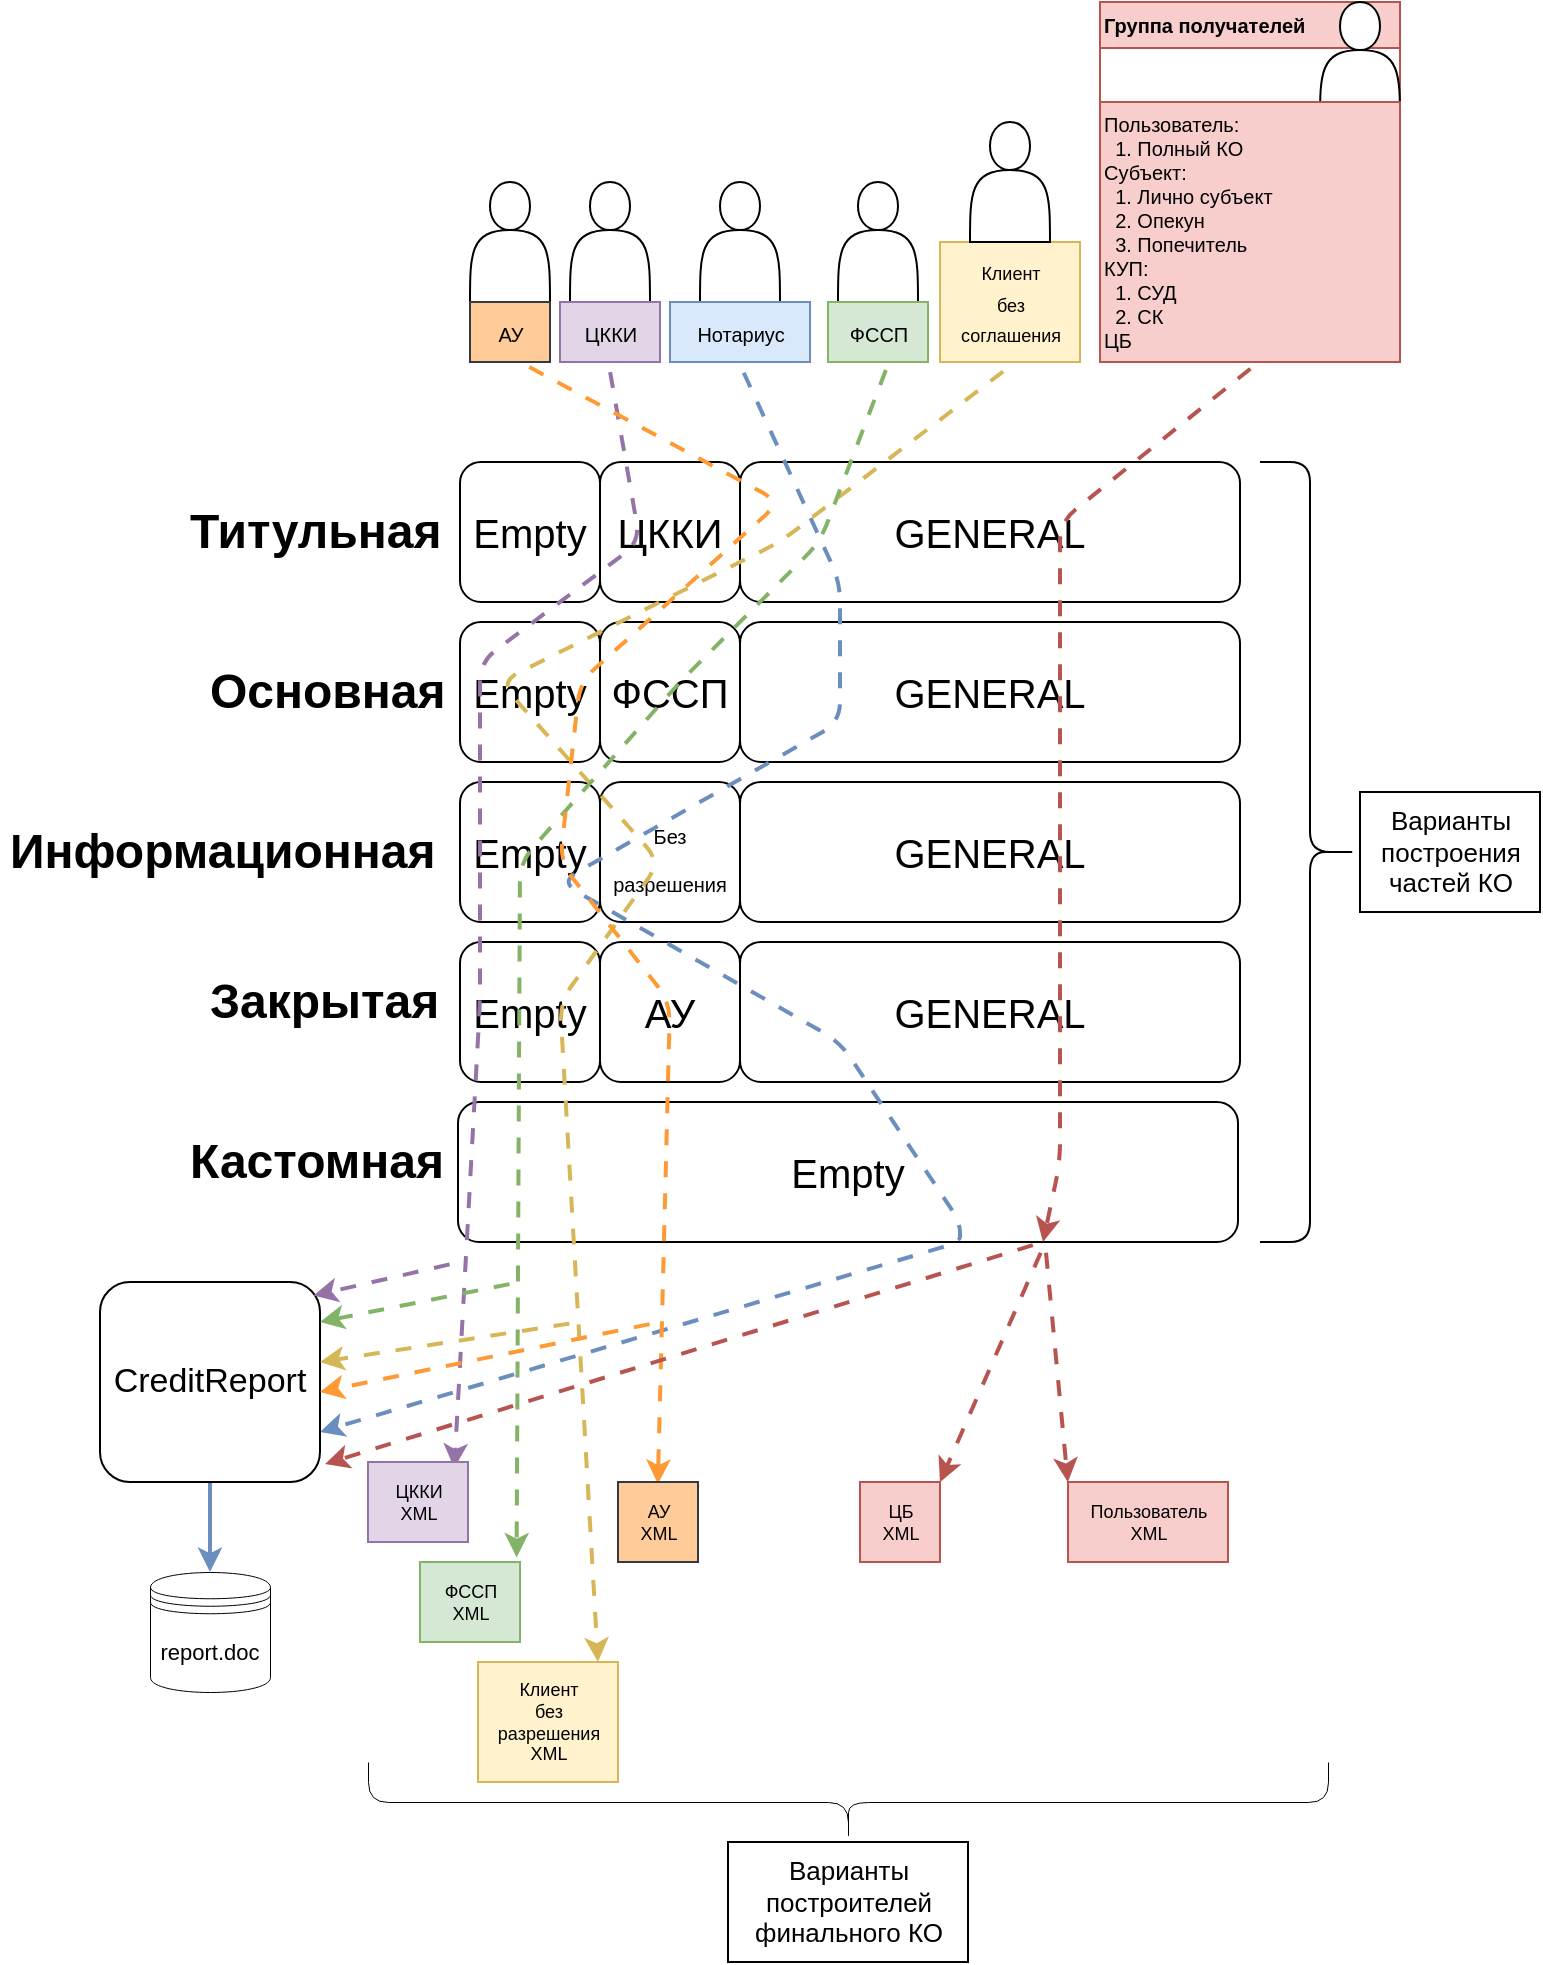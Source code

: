 <mxfile version="20.2.6" type="github">
  <diagram id="HpmNJZ4S2sPcuRV42RLy" name="Page-1">
    <mxGraphModel dx="1422" dy="1913" grid="1" gridSize="10" guides="1" tooltips="1" connect="1" arrows="1" fold="1" page="1" pageScale="1" pageWidth="827" pageHeight="1169" math="0" shadow="0">
      <root>
        <mxCell id="0" />
        <mxCell id="1" parent="0" />
        <mxCell id="U7iWCSA3t5KiNLshfyeG-26" value="&lt;span style=&quot;font-size: 20px;&quot;&gt;Empty&lt;/span&gt;" style="rounded=1;whiteSpace=wrap;html=1;sketch=0;" parent="1" vertex="1">
          <mxGeometry x="229" y="440" width="390" height="70" as="geometry" />
        </mxCell>
        <mxCell id="Vm2ZW-4iMKkyB53sfb6V-6" value="&lt;font style=&quot;font-size: 20px;&quot;&gt;GENERAL&lt;/font&gt;" style="rounded=1;whiteSpace=wrap;html=1;sketch=0;" parent="1" vertex="1">
          <mxGeometry x="370" y="120" width="250" height="70" as="geometry" />
        </mxCell>
        <mxCell id="Vm2ZW-4iMKkyB53sfb6V-8" value="&lt;h1&gt;Титульная&lt;/h1&gt;" style="text;html=1;strokeColor=none;fillColor=none;spacing=5;spacingTop=-20;whiteSpace=wrap;overflow=hidden;rounded=0;sketch=0;" parent="1" vertex="1">
          <mxGeometry x="90" y="135" width="140" height="40" as="geometry" />
        </mxCell>
        <mxCell id="Vm2ZW-4iMKkyB53sfb6V-9" value="&lt;font style=&quot;font-size: 20px;&quot;&gt;GENERAL&lt;/font&gt;" style="rounded=1;whiteSpace=wrap;html=1;sketch=0;" parent="1" vertex="1">
          <mxGeometry x="370" y="200" width="250" height="70" as="geometry" />
        </mxCell>
        <mxCell id="Vm2ZW-4iMKkyB53sfb6V-10" value="ФССП" style="rounded=1;whiteSpace=wrap;html=1;sketch=0;fontSize=20;" parent="1" vertex="1">
          <mxGeometry x="300" y="200" width="70" height="70" as="geometry" />
        </mxCell>
        <mxCell id="Vm2ZW-4iMKkyB53sfb6V-11" value="&lt;h1&gt;Основная&lt;/h1&gt;" style="text;html=1;strokeColor=none;fillColor=none;spacing=5;spacingTop=-20;whiteSpace=wrap;overflow=hidden;rounded=0;sketch=0;" parent="1" vertex="1">
          <mxGeometry x="100" y="215" width="140" height="40" as="geometry" />
        </mxCell>
        <mxCell id="Vm2ZW-4iMKkyB53sfb6V-12" value="Empty" style="rounded=1;whiteSpace=wrap;html=1;sketch=0;fontSize=20;" parent="1" vertex="1">
          <mxGeometry x="230" y="120" width="70" height="70" as="geometry" />
        </mxCell>
        <mxCell id="Vm2ZW-4iMKkyB53sfb6V-13" value="Empty" style="rounded=1;whiteSpace=wrap;html=1;sketch=0;fontSize=20;" parent="1" vertex="1">
          <mxGeometry x="230" y="200" width="70" height="70" as="geometry" />
        </mxCell>
        <mxCell id="Vm2ZW-4iMKkyB53sfb6V-14" value="&lt;font style=&quot;font-size: 20px;&quot;&gt;GENERAL&lt;/font&gt;" style="rounded=1;whiteSpace=wrap;html=1;sketch=0;" parent="1" vertex="1">
          <mxGeometry x="370" y="280" width="250" height="70" as="geometry" />
        </mxCell>
        <mxCell id="Vm2ZW-4iMKkyB53sfb6V-16" value="&lt;h1&gt;Информационная&lt;/h1&gt;" style="text;html=1;strokeColor=none;fillColor=none;spacing=5;spacingTop=-20;whiteSpace=wrap;overflow=hidden;rounded=0;sketch=0;" parent="1" vertex="1">
          <mxGeometry y="295" width="230" height="40" as="geometry" />
        </mxCell>
        <mxCell id="Vm2ZW-4iMKkyB53sfb6V-17" value="Empty" style="rounded=1;whiteSpace=wrap;html=1;sketch=0;fontSize=20;" parent="1" vertex="1">
          <mxGeometry x="230" y="280" width="70" height="70" as="geometry" />
        </mxCell>
        <mxCell id="Vm2ZW-4iMKkyB53sfb6V-21" value="Empty" style="rounded=1;whiteSpace=wrap;html=1;sketch=0;fontSize=20;" parent="1" vertex="1">
          <mxGeometry x="230" y="360" width="70" height="70" as="geometry" />
        </mxCell>
        <mxCell id="Vm2ZW-4iMKkyB53sfb6V-22" value="&lt;h1&gt;Закрытая&lt;/h1&gt;" style="text;html=1;strokeColor=none;fillColor=none;spacing=5;spacingTop=-20;whiteSpace=wrap;overflow=hidden;rounded=0;sketch=0;" parent="1" vertex="1">
          <mxGeometry x="100" y="370" width="140" height="40" as="geometry" />
        </mxCell>
        <mxCell id="Vm2ZW-4iMKkyB53sfb6V-23" value="&lt;span style=&quot;font-size: 10px;&quot;&gt;Без разрешения&lt;/span&gt;" style="rounded=1;whiteSpace=wrap;html=1;sketch=0;fontSize=20;" parent="1" vertex="1">
          <mxGeometry x="300" y="280" width="70" height="70" as="geometry" />
        </mxCell>
        <mxCell id="Vm2ZW-4iMKkyB53sfb6V-24" value="&lt;font style=&quot;font-size: 20px;&quot;&gt;GENERAL&lt;/font&gt;" style="rounded=1;whiteSpace=wrap;html=1;sketch=0;" parent="1" vertex="1">
          <mxGeometry x="370" y="360" width="250" height="70" as="geometry" />
        </mxCell>
        <mxCell id="Vm2ZW-4iMKkyB53sfb6V-25" value="АУ" style="rounded=1;whiteSpace=wrap;html=1;sketch=0;fontSize=20;" parent="1" vertex="1">
          <mxGeometry x="300" y="360" width="70" height="70" as="geometry" />
        </mxCell>
        <mxCell id="Vm2ZW-4iMKkyB53sfb6V-31" value="Группа получателей" style="swimlane;sketch=0;fontSize=10;fillColor=#f8cecc;strokeColor=#b85450;align=left;" parent="1" vertex="1">
          <mxGeometry x="550" y="-110" width="150" height="180" as="geometry">
            <mxRectangle x="480" y="-110" width="140" height="30" as="alternateBounds" />
          </mxGeometry>
        </mxCell>
        <mxCell id="Vm2ZW-4iMKkyB53sfb6V-32" value="" style="shape=actor;whiteSpace=wrap;html=1;sketch=0;fontSize=10;" parent="Vm2ZW-4iMKkyB53sfb6V-31" vertex="1">
          <mxGeometry x="110" width="40" height="60" as="geometry" />
        </mxCell>
        <mxCell id="Vm2ZW-4iMKkyB53sfb6V-33" value="Пользователь:&lt;br&gt;&lt;span style=&quot;white-space: pre;&quot;&gt; &lt;/span&gt;&lt;span style=&quot;white-space: pre;&quot;&gt; &lt;/span&gt;1. Полный КО&lt;br&gt;Субъект:&lt;br&gt;&lt;span style=&quot;white-space: pre;&quot;&gt; &lt;/span&gt;&lt;span style=&quot;white-space: pre;&quot;&gt; &lt;/span&gt;1. Лично субъект&lt;br&gt;&lt;span style=&quot;white-space: pre;&quot;&gt; &lt;/span&gt;&lt;span style=&quot;white-space: pre;&quot;&gt; &lt;/span&gt;2. Опекун&lt;br&gt;&lt;span style=&quot;white-space: pre;&quot;&gt; &lt;/span&gt;&lt;span style=&quot;white-space: pre;&quot;&gt; &lt;/span&gt;3. Попечитель&lt;br&gt;КУП:&lt;br&gt;&lt;span style=&quot;white-space: pre;&quot;&gt; &lt;/span&gt;&lt;span style=&quot;white-space: pre;&quot;&gt; &lt;/span&gt;1. СУД&lt;br&gt;&lt;span style=&quot;white-space: pre;&quot;&gt; &lt;/span&gt;&lt;span style=&quot;white-space: pre;&quot;&gt; &lt;/span&gt;2. СК&lt;br&gt;ЦБ" style="text;html=1;align=left;verticalAlign=middle;resizable=0;points=[];autosize=1;strokeColor=#b85450;fillColor=#f8cecc;fontSize=10;" parent="Vm2ZW-4iMKkyB53sfb6V-31" vertex="1">
          <mxGeometry y="50" width="150" height="130" as="geometry" />
        </mxCell>
        <mxCell id="Vm2ZW-4iMKkyB53sfb6V-36" value="" style="endArrow=classic;html=1;rounded=1;fontSize=10;exitX=0.529;exitY=1;exitDx=0;exitDy=0;exitPerimeter=0;fillColor=#f8cecc;strokeColor=#b85450;flowAnimation=1;strokeWidth=2;entryX=0.75;entryY=1;entryDx=0;entryDy=0;" parent="1" source="Vm2ZW-4iMKkyB53sfb6V-33" target="U7iWCSA3t5KiNLshfyeG-26" edge="1">
          <mxGeometry width="50" height="50" relative="1" as="geometry">
            <mxPoint x="490" y="70" as="sourcePoint" />
            <mxPoint x="540" y="390" as="targetPoint" />
            <Array as="points">
              <mxPoint x="530" y="150" />
              <mxPoint x="530" y="230" />
              <mxPoint x="530" y="400" />
              <mxPoint x="530" y="470" />
            </Array>
          </mxGeometry>
        </mxCell>
        <mxCell id="Vm2ZW-4iMKkyB53sfb6V-37" value="" style="shape=curlyBracket;whiteSpace=wrap;html=1;rounded=1;flipH=1;sketch=0;fontSize=10;" parent="1" vertex="1">
          <mxGeometry x="630" y="120" width="50" height="390" as="geometry" />
        </mxCell>
        <mxCell id="Vm2ZW-4iMKkyB53sfb6V-38" value="&lt;font style=&quot;font-size: 13px;&quot;&gt;Варианты &lt;br&gt;построения &lt;br&gt;частей КО&lt;/font&gt;" style="text;html=1;align=center;verticalAlign=middle;resizable=0;points=[];autosize=1;strokeColor=default;fillColor=none;fontSize=10;" parent="1" vertex="1">
          <mxGeometry x="680" y="285" width="90" height="60" as="geometry" />
        </mxCell>
        <mxCell id="Vm2ZW-4iMKkyB53sfb6V-40" value="ЦККИ" style="rounded=1;whiteSpace=wrap;html=1;sketch=0;fontSize=20;" parent="1" vertex="1">
          <mxGeometry x="300" y="120" width="70" height="70" as="geometry" />
        </mxCell>
        <mxCell id="Vm2ZW-4iMKkyB53sfb6V-47" value="" style="endArrow=classic;html=1;rounded=1;fontSize=9;exitX=0.512;exitY=1.025;exitDx=0;exitDy=0;exitPerimeter=0;fillColor=#fff2cc;strokeColor=#d6b656;comic=0;snapToPoint=1;endSize=6;targetPerimeterSpacing=0;sourcePerimeterSpacing=0;strokeWidth=2;startArrow=none;startFill=0;flowAnimation=1;entryX=0.857;entryY=0;entryDx=0;entryDy=0;entryPerimeter=0;" parent="1" source="Vm2ZW-4iMKkyB53sfb6V-42" target="Vm2ZW-4iMKkyB53sfb6V-68" edge="1">
          <mxGeometry width="50" height="50" relative="1" as="geometry">
            <mxPoint x="520" y="130" as="sourcePoint" />
            <mxPoint x="290" y="470" as="targetPoint" />
            <Array as="points">
              <mxPoint x="390" y="160" />
              <mxPoint x="250" y="230" />
              <mxPoint x="330" y="320" />
              <mxPoint x="280" y="390" />
            </Array>
          </mxGeometry>
        </mxCell>
        <mxCell id="Vm2ZW-4iMKkyB53sfb6V-48" value="" style="group" parent="1" vertex="1" connectable="0">
          <mxGeometry x="280" y="-20" width="50" height="90" as="geometry" />
        </mxCell>
        <mxCell id="Vm2ZW-4iMKkyB53sfb6V-45" value="" style="shape=actor;whiteSpace=wrap;html=1;sketch=0;fontSize=13;strokeColor=default;" parent="Vm2ZW-4iMKkyB53sfb6V-48" vertex="1">
          <mxGeometry x="5" width="40" height="60" as="geometry" />
        </mxCell>
        <mxCell id="Vm2ZW-4iMKkyB53sfb6V-46" value="&lt;font size=&quot;1&quot;&gt;ЦККИ&lt;br&gt;&lt;/font&gt;" style="text;html=1;align=center;verticalAlign=middle;resizable=0;points=[];autosize=1;strokeColor=#9673a6;fillColor=#e1d5e7;fontSize=13;" parent="Vm2ZW-4iMKkyB53sfb6V-48" vertex="1">
          <mxGeometry y="60" width="50" height="30" as="geometry" />
        </mxCell>
        <mxCell id="Vm2ZW-4iMKkyB53sfb6V-50" value="" style="group" parent="1" vertex="1" connectable="0">
          <mxGeometry x="470" y="-50" width="70" height="120" as="geometry" />
        </mxCell>
        <mxCell id="Vm2ZW-4iMKkyB53sfb6V-42" value="&lt;font style=&quot;font-size: 9px;&quot;&gt;Клиент &lt;br&gt;без &lt;br&gt;соглашения&lt;/font&gt;" style="text;html=1;align=center;verticalAlign=middle;resizable=0;points=[];autosize=1;strokeColor=#d6b656;fillColor=#fff2cc;fontSize=13;" parent="Vm2ZW-4iMKkyB53sfb6V-50" vertex="1">
          <mxGeometry y="60" width="70" height="60" as="geometry" />
        </mxCell>
        <mxCell id="Vm2ZW-4iMKkyB53sfb6V-41" value="" style="shape=actor;whiteSpace=wrap;html=1;sketch=0;fontSize=13;strokeColor=default;" parent="Vm2ZW-4iMKkyB53sfb6V-50" vertex="1">
          <mxGeometry x="15" width="40" height="60" as="geometry" />
        </mxCell>
        <mxCell id="Vm2ZW-4iMKkyB53sfb6V-51" value="" style="endArrow=classic;html=1;rounded=1;fontSize=9;exitX=0.483;exitY=0.994;exitDx=0;exitDy=0;exitPerimeter=0;fillColor=#e1d5e7;strokeColor=#9673a6;comic=0;snapToPoint=1;endSize=6;targetPerimeterSpacing=0;sourcePerimeterSpacing=0;strokeWidth=2;startArrow=none;startFill=0;flowAnimation=1;entryX=0.863;entryY=0.076;entryDx=0;entryDy=0;entryPerimeter=0;" parent="1" source="Vm2ZW-4iMKkyB53sfb6V-46" target="Vm2ZW-4iMKkyB53sfb6V-71" edge="1">
          <mxGeometry width="50" height="50" relative="1" as="geometry">
            <mxPoint x="445.84" y="81.5" as="sourcePoint" />
            <mxPoint x="240" y="470" as="targetPoint" />
            <Array as="points">
              <mxPoint x="320" y="160" />
              <mxPoint x="240" y="220" />
              <mxPoint x="240" y="310" />
              <mxPoint x="240" y="390" />
            </Array>
          </mxGeometry>
        </mxCell>
        <mxCell id="Vm2ZW-4iMKkyB53sfb6V-52" value="" style="group" parent="1" vertex="1" connectable="0">
          <mxGeometry x="414" y="-20" width="50" height="90" as="geometry" />
        </mxCell>
        <mxCell id="Vm2ZW-4iMKkyB53sfb6V-53" value="" style="shape=actor;whiteSpace=wrap;html=1;sketch=0;fontSize=13;strokeColor=default;" parent="Vm2ZW-4iMKkyB53sfb6V-52" vertex="1">
          <mxGeometry x="5" width="40" height="60" as="geometry" />
        </mxCell>
        <mxCell id="Vm2ZW-4iMKkyB53sfb6V-54" value="&lt;font size=&quot;1&quot;&gt;ФССП&lt;br&gt;&lt;/font&gt;" style="text;html=1;align=center;verticalAlign=middle;resizable=0;points=[];autosize=1;strokeColor=#82b366;fillColor=#d5e8d4;fontSize=13;" parent="Vm2ZW-4iMKkyB53sfb6V-52" vertex="1">
          <mxGeometry y="60" width="50" height="30" as="geometry" />
        </mxCell>
        <mxCell id="Vm2ZW-4iMKkyB53sfb6V-55" value="" style="endArrow=classic;html=1;rounded=1;fontSize=9;exitX=0.617;exitY=0.967;exitDx=0;exitDy=0;exitPerimeter=0;fillColor=#d5e8d4;strokeColor=#82b366;comic=0;snapToPoint=1;endSize=6;targetPerimeterSpacing=0;sourcePerimeterSpacing=0;strokeWidth=2;startArrow=none;startFill=0;flowAnimation=1;entryX=0.966;entryY=-0.057;entryDx=0;entryDy=0;entryPerimeter=0;" parent="1" source="Vm2ZW-4iMKkyB53sfb6V-54" target="Vm2ZW-4iMKkyB53sfb6V-70" edge="1">
          <mxGeometry width="50" height="50" relative="1" as="geometry">
            <mxPoint x="445.84" y="81.5" as="sourcePoint" />
            <mxPoint x="260" y="490" as="targetPoint" />
            <Array as="points">
              <mxPoint x="410" y="160" />
              <mxPoint x="340" y="230" />
              <mxPoint x="260" y="320" />
            </Array>
          </mxGeometry>
        </mxCell>
        <mxCell id="Vm2ZW-4iMKkyB53sfb6V-56" value="" style="group" parent="1" vertex="1" connectable="0">
          <mxGeometry x="340" y="-20" width="60" height="90" as="geometry" />
        </mxCell>
        <mxCell id="Vm2ZW-4iMKkyB53sfb6V-57" value="" style="shape=actor;whiteSpace=wrap;html=1;sketch=0;fontSize=13;strokeColor=default;" parent="Vm2ZW-4iMKkyB53sfb6V-56" vertex="1">
          <mxGeometry x="10" width="40" height="60" as="geometry" />
        </mxCell>
        <mxCell id="Vm2ZW-4iMKkyB53sfb6V-58" value="&lt;font size=&quot;1&quot;&gt;Нотариус&lt;br&gt;&lt;/font&gt;" style="text;html=1;align=center;verticalAlign=middle;resizable=0;points=[];autosize=1;strokeColor=#6c8ebf;fillColor=#dae8fc;fontSize=13;" parent="Vm2ZW-4iMKkyB53sfb6V-56" vertex="1">
          <mxGeometry x="-5" y="60" width="70" height="30" as="geometry" />
        </mxCell>
        <mxCell id="Vm2ZW-4iMKkyB53sfb6V-59" value="" style="endArrow=classic;html=1;rounded=1;fontSize=9;exitX=0.495;exitY=1.017;exitDx=0;exitDy=0;exitPerimeter=0;fillColor=#dae8fc;strokeColor=#6c8ebf;comic=0;snapToPoint=1;endSize=6;targetPerimeterSpacing=0;sourcePerimeterSpacing=0;strokeWidth=2;startArrow=none;startFill=0;flowAnimation=1;entryX=1;entryY=0.75;entryDx=0;entryDy=0;" parent="1" source="Vm2ZW-4iMKkyB53sfb6V-58" target="U7iWCSA3t5KiNLshfyeG-32" edge="1">
          <mxGeometry width="50" height="50" relative="1" as="geometry">
            <mxPoint x="371.68" y="81.5" as="sourcePoint" />
            <mxPoint x="420" y="540" as="targetPoint" />
            <Array as="points">
              <mxPoint x="420" y="180" />
              <mxPoint x="420" y="250" />
              <mxPoint x="280" y="330" />
              <mxPoint x="420" y="410" />
              <mxPoint x="480" y="500" />
              <mxPoint x="480" y="510" />
            </Array>
          </mxGeometry>
        </mxCell>
        <mxCell id="Vm2ZW-4iMKkyB53sfb6V-60" value="" style="group" parent="1" vertex="1" connectable="0">
          <mxGeometry x="230" y="-20" width="50" height="90" as="geometry" />
        </mxCell>
        <mxCell id="Vm2ZW-4iMKkyB53sfb6V-61" value="" style="shape=actor;whiteSpace=wrap;html=1;sketch=0;fontSize=13;strokeColor=default;" parent="Vm2ZW-4iMKkyB53sfb6V-60" vertex="1">
          <mxGeometry x="5" width="40" height="60" as="geometry" />
        </mxCell>
        <mxCell id="Vm2ZW-4iMKkyB53sfb6V-62" value="&lt;font size=&quot;1&quot;&gt;АУ&lt;br&gt;&lt;/font&gt;" style="text;html=1;align=center;verticalAlign=middle;resizable=0;points=[];autosize=1;strokeColor=#36393d;fillColor=#ffcc99;fontSize=13;" parent="Vm2ZW-4iMKkyB53sfb6V-60" vertex="1">
          <mxGeometry x="5" y="60" width="40" height="30" as="geometry" />
        </mxCell>
        <mxCell id="Vm2ZW-4iMKkyB53sfb6V-64" value="" style="endArrow=classic;html=1;rounded=1;fontSize=9;fillColor=#ffcc99;strokeColor=#FF9933;comic=0;snapToPoint=1;endSize=6;targetPerimeterSpacing=0;sourcePerimeterSpacing=0;strokeWidth=2;startArrow=none;startFill=0;flowAnimation=1;entryX=0.498;entryY=0.024;entryDx=0;entryDy=0;entryPerimeter=0;" parent="1" target="Vm2ZW-4iMKkyB53sfb6V-67" edge="1">
          <mxGeometry width="50" height="50" relative="1" as="geometry">
            <mxPoint x="260" y="70" as="sourcePoint" />
            <mxPoint x="340" y="470" as="targetPoint" />
            <Array as="points">
              <mxPoint x="390" y="140" />
              <mxPoint x="290" y="230" />
              <mxPoint x="280" y="320" />
              <mxPoint x="335" y="390" />
            </Array>
          </mxGeometry>
        </mxCell>
        <mxCell id="Vm2ZW-4iMKkyB53sfb6V-67" value="АУ &lt;br&gt;XML" style="text;html=1;align=center;verticalAlign=middle;resizable=0;points=[];autosize=1;strokeColor=#36393d;fillColor=#ffcc99;fontSize=9;" parent="1" vertex="1">
          <mxGeometry x="309" y="630" width="40" height="40" as="geometry" />
        </mxCell>
        <mxCell id="Vm2ZW-4iMKkyB53sfb6V-68" value="Клиент &lt;br&gt;без &lt;br&gt;разрешения&lt;br&gt;XML" style="text;html=1;align=center;verticalAlign=middle;resizable=0;points=[];autosize=1;strokeColor=#d6b656;fillColor=#fff2cc;fontSize=9;" parent="1" vertex="1">
          <mxGeometry x="239" y="720" width="70" height="60" as="geometry" />
        </mxCell>
        <mxCell id="Vm2ZW-4iMKkyB53sfb6V-70" value="ФССП &lt;br&gt;XML" style="text;html=1;align=center;verticalAlign=middle;resizable=0;points=[];autosize=1;strokeColor=#82b366;fillColor=#d5e8d4;fontSize=9;" parent="1" vertex="1">
          <mxGeometry x="210" y="670" width="50" height="40" as="geometry" />
        </mxCell>
        <mxCell id="Vm2ZW-4iMKkyB53sfb6V-71" value="ЦККИ &lt;br&gt;XML" style="text;html=1;align=center;verticalAlign=middle;resizable=0;points=[];autosize=1;strokeColor=#9673a6;fillColor=#e1d5e7;fontSize=9;" parent="1" vertex="1">
          <mxGeometry x="184" y="620" width="50" height="40" as="geometry" />
        </mxCell>
        <mxCell id="U7iWCSA3t5KiNLshfyeG-11" value="Пользователь &lt;br&gt;XML" style="text;html=1;align=center;verticalAlign=middle;resizable=0;points=[];autosize=1;strokeColor=#b85450;fillColor=#f8cecc;fontSize=9;" parent="1" vertex="1">
          <mxGeometry x="534" y="630" width="80" height="40" as="geometry" />
        </mxCell>
        <mxCell id="U7iWCSA3t5KiNLshfyeG-14" value="ЦБ&lt;br&gt;XML" style="text;html=1;align=center;verticalAlign=middle;resizable=0;points=[];autosize=1;strokeColor=#b85450;fillColor=#f8cecc;fontSize=9;" parent="1" vertex="1">
          <mxGeometry x="430" y="630" width="40" height="40" as="geometry" />
        </mxCell>
        <mxCell id="U7iWCSA3t5KiNLshfyeG-17" value="" style="endArrow=classic;html=1;rounded=1;comic=0;fontSize=9;sourcePerimeterSpacing=0;targetPerimeterSpacing=0;strokeColor=#b85450;strokeWidth=2;exitX=0.61;exitY=1.007;exitDx=0;exitDy=0;exitPerimeter=0;entryX=0.999;entryY=0.002;entryDx=0;entryDy=0;entryPerimeter=0;fillColor=#f8cecc;flowAnimation=1;" parent="1" target="U7iWCSA3t5KiNLshfyeG-14" edge="1">
          <mxGeometry width="50" height="50" relative="1" as="geometry">
            <mxPoint x="522.5" y="510.49" as="sourcePoint" />
            <mxPoint x="510" y="520" as="targetPoint" />
          </mxGeometry>
        </mxCell>
        <mxCell id="U7iWCSA3t5KiNLshfyeG-20" value="" style="endArrow=classic;html=1;rounded=1;comic=0;fontSize=9;sourcePerimeterSpacing=0;targetPerimeterSpacing=0;strokeColor=#b85450;strokeWidth=2;entryX=-0.001;entryY=0.002;entryDx=0;entryDy=0;entryPerimeter=0;fillColor=#f8cecc;flowAnimation=1;exitX=0.61;exitY=1.001;exitDx=0;exitDy=0;exitPerimeter=0;" parent="1" target="U7iWCSA3t5KiNLshfyeG-11" edge="1">
          <mxGeometry width="50" height="50" relative="1" as="geometry">
            <mxPoint x="522.5" y="510.07" as="sourcePoint" />
            <mxPoint x="560.02" y="630" as="targetPoint" />
          </mxGeometry>
        </mxCell>
        <mxCell id="U7iWCSA3t5KiNLshfyeG-23" value="" style="shape=curlyBracket;whiteSpace=wrap;html=1;rounded=1;sketch=0;fontSize=9;strokeColor=default;strokeWidth=0.5;direction=north;" parent="1" vertex="1">
          <mxGeometry x="184" y="770" width="480" height="40" as="geometry" />
        </mxCell>
        <mxCell id="U7iWCSA3t5KiNLshfyeG-24" value="&lt;font style=&quot;font-size: 13px;&quot;&gt;Варианты &lt;br&gt;построителей&lt;br&gt;финального КО&lt;/font&gt;" style="text;html=1;align=center;verticalAlign=middle;resizable=0;points=[];autosize=1;strokeColor=default;fillColor=none;fontSize=10;" parent="1" vertex="1">
          <mxGeometry x="364" y="810" width="120" height="60" as="geometry" />
        </mxCell>
        <mxCell id="U7iWCSA3t5KiNLshfyeG-27" value="&lt;h1&gt;Кастомная&lt;/h1&gt;" style="text;html=1;strokeColor=none;fillColor=none;spacing=5;spacingTop=-20;whiteSpace=wrap;overflow=hidden;rounded=0;sketch=0;" parent="1" vertex="1">
          <mxGeometry x="90" y="450" width="140" height="40" as="geometry" />
        </mxCell>
        <mxCell id="U7iWCSA3t5KiNLshfyeG-40" style="edgeStyle=orthogonalEdgeStyle;rounded=1;comic=0;orthogonalLoop=1;jettySize=auto;html=1;fontSize=11;startArrow=none;startFill=0;sourcePerimeterSpacing=0;targetPerimeterSpacing=0;strokeColor=#6c8ebf;strokeWidth=2;fillColor=#dae8fc;gradientColor=#7ea6e0;entryX=0.5;entryY=0;entryDx=0;entryDy=0;" parent="1" source="U7iWCSA3t5KiNLshfyeG-32" target="U7iWCSA3t5KiNLshfyeG-39" edge="1">
          <mxGeometry relative="1" as="geometry">
            <mxPoint x="105" y="670" as="targetPoint" />
          </mxGeometry>
        </mxCell>
        <mxCell id="U7iWCSA3t5KiNLshfyeG-32" value="&lt;font style=&quot;font-size: 17px;&quot;&gt;CreditReport&lt;/font&gt;" style="rounded=1;whiteSpace=wrap;html=1;sketch=0;" parent="1" vertex="1">
          <mxGeometry x="50" y="530" width="110" height="100" as="geometry" />
        </mxCell>
        <mxCell id="U7iWCSA3t5KiNLshfyeG-33" value="" style="endArrow=classic;html=1;rounded=1;comic=0;fontSize=17;sourcePerimeterSpacing=0;targetPerimeterSpacing=0;strokeColor=#9673a6;strokeWidth=2;entryX=0.97;entryY=0.068;entryDx=0;entryDy=0;fillColor=#e1d5e7;flowAnimation=1;entryPerimeter=0;" parent="1" target="U7iWCSA3t5KiNLshfyeG-32" edge="1">
          <mxGeometry width="50" height="50" relative="1" as="geometry">
            <mxPoint x="230" y="520" as="sourcePoint" />
            <mxPoint x="210" y="480" as="targetPoint" />
          </mxGeometry>
        </mxCell>
        <mxCell id="U7iWCSA3t5KiNLshfyeG-34" value="" style="endArrow=classic;html=1;rounded=1;comic=0;fontSize=17;sourcePerimeterSpacing=0;targetPerimeterSpacing=0;strokeColor=#82b366;strokeWidth=2;entryX=1;entryY=0;entryDx=0;entryDy=0;fillColor=#d5e8d4;flowAnimation=1;" parent="1" edge="1">
          <mxGeometry width="50" height="50" relative="1" as="geometry">
            <mxPoint x="260" y="530" as="sourcePoint" />
            <mxPoint x="160" y="550" as="targetPoint" />
          </mxGeometry>
        </mxCell>
        <mxCell id="U7iWCSA3t5KiNLshfyeG-35" value="" style="endArrow=classic;html=1;rounded=1;comic=0;fontSize=17;sourcePerimeterSpacing=0;targetPerimeterSpacing=0;strokeColor=#d6b656;strokeWidth=2;entryX=1;entryY=0;entryDx=0;entryDy=0;fillColor=#fff2cc;flowAnimation=1;" parent="1" edge="1">
          <mxGeometry width="50" height="50" relative="1" as="geometry">
            <mxPoint x="290" y="550" as="sourcePoint" />
            <mxPoint x="160" y="570" as="targetPoint" />
          </mxGeometry>
        </mxCell>
        <mxCell id="U7iWCSA3t5KiNLshfyeG-36" value="" style="endArrow=classic;html=1;rounded=1;comic=0;fontSize=17;sourcePerimeterSpacing=0;targetPerimeterSpacing=0;strokeColor=#FF9933;strokeWidth=2;entryX=1;entryY=0;entryDx=0;entryDy=0;fillColor=#ffcc99;flowAnimation=1;" parent="1" edge="1">
          <mxGeometry width="50" height="50" relative="1" as="geometry">
            <mxPoint x="330" y="550" as="sourcePoint" />
            <mxPoint x="160" y="585" as="targetPoint" />
          </mxGeometry>
        </mxCell>
        <mxCell id="U7iWCSA3t5KiNLshfyeG-38" value="" style="endArrow=classic;html=1;rounded=1;comic=0;fontSize=17;sourcePerimeterSpacing=0;targetPerimeterSpacing=0;strokeColor=#B85450;strokeWidth=2;entryX=1.023;entryY=0.91;entryDx=0;entryDy=0;fillColor=#cce5ff;flowAnimation=1;entryPerimeter=0;exitX=0.75;exitY=1;exitDx=0;exitDy=0;" parent="1" source="U7iWCSA3t5KiNLshfyeG-26" target="U7iWCSA3t5KiNLshfyeG-32" edge="1">
          <mxGeometry width="50" height="50" relative="1" as="geometry">
            <mxPoint x="430" y="550" as="sourcePoint" />
            <mxPoint x="170" y="610" as="targetPoint" />
          </mxGeometry>
        </mxCell>
        <mxCell id="U7iWCSA3t5KiNLshfyeG-39" value="&lt;font style=&quot;font-size: 11px;&quot;&gt;report.doc&lt;/font&gt;" style="shape=datastore;whiteSpace=wrap;html=1;sketch=0;fontSize=17;strokeColor=default;strokeWidth=0.5;" parent="1" vertex="1">
          <mxGeometry x="75" y="675" width="60" height="60" as="geometry" />
        </mxCell>
      </root>
    </mxGraphModel>
  </diagram>
</mxfile>
